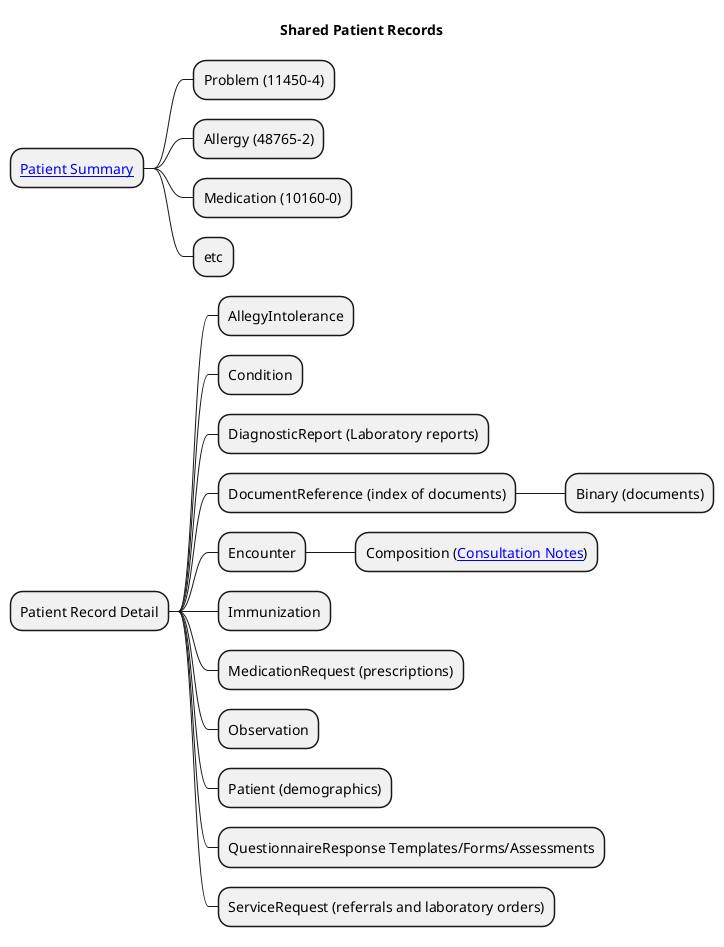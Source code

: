 @startmindmap

title "Shared Patient Records"

* [[StructureDefinition-PatientSummary.html Patient Summary]]
** Problem (11450-4)
** Allergy (48765-2)
** Medication (10160-0)
** etc
* Patient Record Detail
** AllegyIntolerance
** Condition
** DiagnosticReport (Laboratory reports)
** DocumentReference (index of documents)
*** Binary (documents)
** Encounter
*** Composition ([[StructureDefinition-ConsulationNote.html Consultation Notes]])
** Immunization
** MedicationRequest (prescriptions)
** Observation
** Patient (demographics)
** QuestionnaireResponse Templates/Forms/Assessments
** ServiceRequest (referrals and laboratory orders)

@endtmindmap
